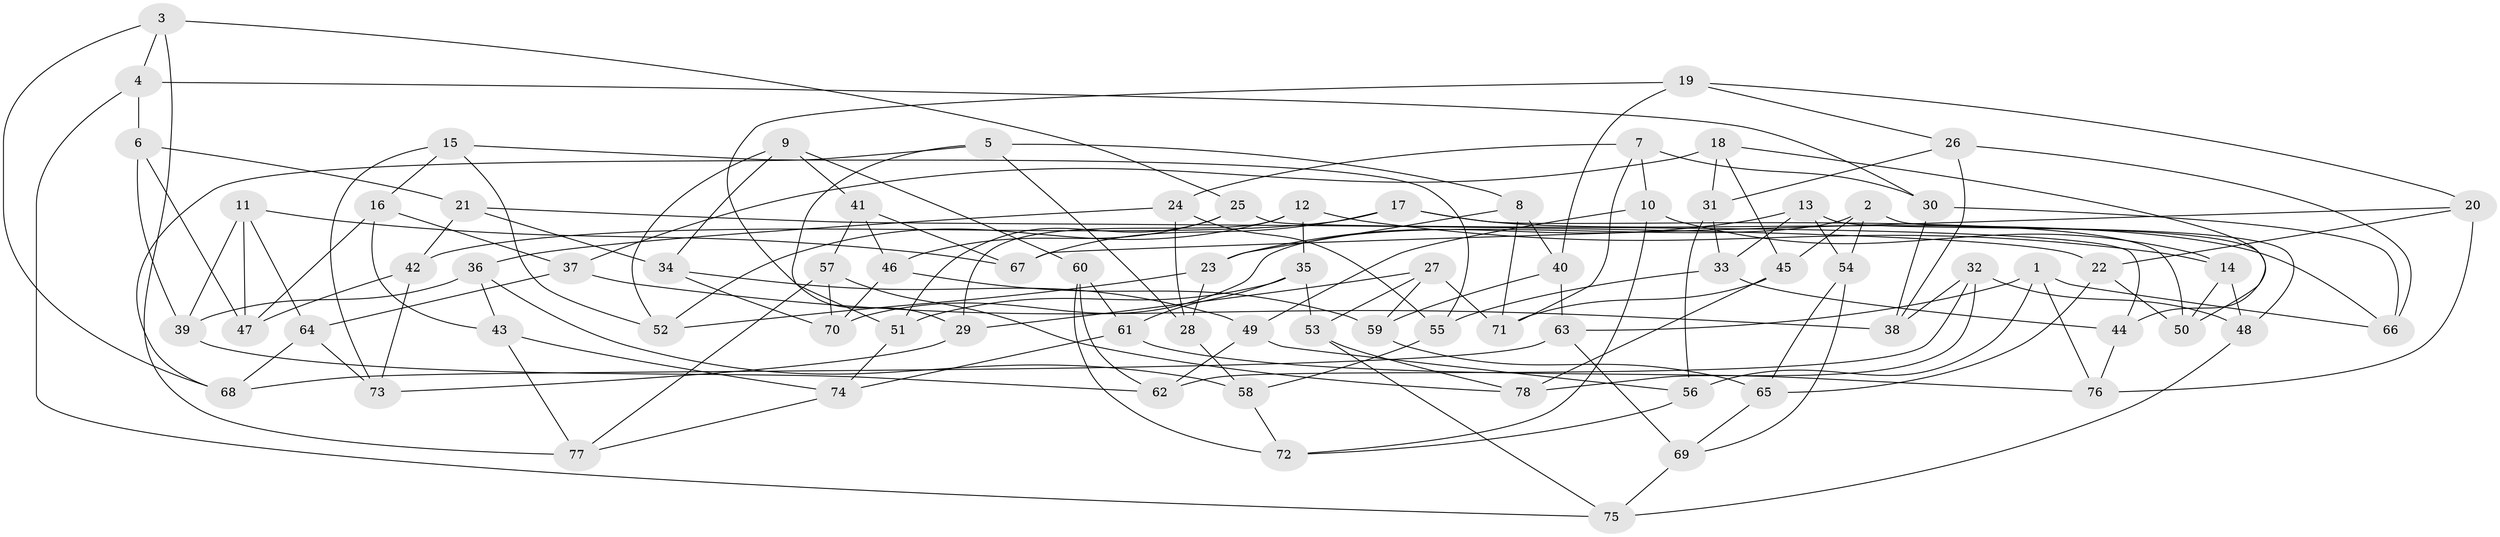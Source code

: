// coarse degree distribution, {4: 0.5636363636363636, 6: 0.21818181818181817, 5: 0.2, 3: 0.01818181818181818}
// Generated by graph-tools (version 1.1) at 2025/38/03/04/25 23:38:19]
// undirected, 78 vertices, 156 edges
graph export_dot {
  node [color=gray90,style=filled];
  1;
  2;
  3;
  4;
  5;
  6;
  7;
  8;
  9;
  10;
  11;
  12;
  13;
  14;
  15;
  16;
  17;
  18;
  19;
  20;
  21;
  22;
  23;
  24;
  25;
  26;
  27;
  28;
  29;
  30;
  31;
  32;
  33;
  34;
  35;
  36;
  37;
  38;
  39;
  40;
  41;
  42;
  43;
  44;
  45;
  46;
  47;
  48;
  49;
  50;
  51;
  52;
  53;
  54;
  55;
  56;
  57;
  58;
  59;
  60;
  61;
  62;
  63;
  64;
  65;
  66;
  67;
  68;
  69;
  70;
  71;
  72;
  73;
  74;
  75;
  76;
  77;
  78;
  1 -- 56;
  1 -- 76;
  1 -- 66;
  1 -- 63;
  2 -- 48;
  2 -- 45;
  2 -- 54;
  2 -- 70;
  3 -- 77;
  3 -- 25;
  3 -- 68;
  3 -- 4;
  4 -- 30;
  4 -- 6;
  4 -- 75;
  5 -- 28;
  5 -- 51;
  5 -- 8;
  5 -- 68;
  6 -- 47;
  6 -- 21;
  6 -- 39;
  7 -- 24;
  7 -- 30;
  7 -- 10;
  7 -- 71;
  8 -- 71;
  8 -- 23;
  8 -- 40;
  9 -- 34;
  9 -- 60;
  9 -- 52;
  9 -- 41;
  10 -- 49;
  10 -- 72;
  10 -- 14;
  11 -- 67;
  11 -- 64;
  11 -- 47;
  11 -- 39;
  12 -- 52;
  12 -- 14;
  12 -- 29;
  12 -- 35;
  13 -- 23;
  13 -- 54;
  13 -- 50;
  13 -- 33;
  14 -- 48;
  14 -- 50;
  15 -- 55;
  15 -- 73;
  15 -- 52;
  15 -- 16;
  16 -- 43;
  16 -- 37;
  16 -- 47;
  17 -- 42;
  17 -- 50;
  17 -- 67;
  17 -- 66;
  18 -- 44;
  18 -- 31;
  18 -- 37;
  18 -- 45;
  19 -- 29;
  19 -- 26;
  19 -- 40;
  19 -- 20;
  20 -- 22;
  20 -- 67;
  20 -- 76;
  21 -- 34;
  21 -- 42;
  21 -- 22;
  22 -- 65;
  22 -- 50;
  23 -- 52;
  23 -- 28;
  24 -- 55;
  24 -- 28;
  24 -- 36;
  25 -- 46;
  25 -- 44;
  25 -- 51;
  26 -- 38;
  26 -- 31;
  26 -- 66;
  27 -- 71;
  27 -- 53;
  27 -- 59;
  27 -- 29;
  28 -- 58;
  29 -- 73;
  30 -- 66;
  30 -- 38;
  31 -- 56;
  31 -- 33;
  32 -- 78;
  32 -- 48;
  32 -- 38;
  32 -- 62;
  33 -- 44;
  33 -- 55;
  34 -- 70;
  34 -- 49;
  35 -- 53;
  35 -- 51;
  35 -- 61;
  36 -- 58;
  36 -- 43;
  36 -- 39;
  37 -- 38;
  37 -- 64;
  39 -- 62;
  40 -- 59;
  40 -- 63;
  41 -- 57;
  41 -- 67;
  41 -- 46;
  42 -- 47;
  42 -- 73;
  43 -- 77;
  43 -- 74;
  44 -- 76;
  45 -- 78;
  45 -- 71;
  46 -- 70;
  46 -- 59;
  48 -- 75;
  49 -- 62;
  49 -- 56;
  51 -- 74;
  53 -- 78;
  53 -- 75;
  54 -- 65;
  54 -- 69;
  55 -- 58;
  56 -- 72;
  57 -- 70;
  57 -- 78;
  57 -- 77;
  58 -- 72;
  59 -- 65;
  60 -- 72;
  60 -- 62;
  60 -- 61;
  61 -- 74;
  61 -- 76;
  63 -- 68;
  63 -- 69;
  64 -- 68;
  64 -- 73;
  65 -- 69;
  69 -- 75;
  74 -- 77;
}
